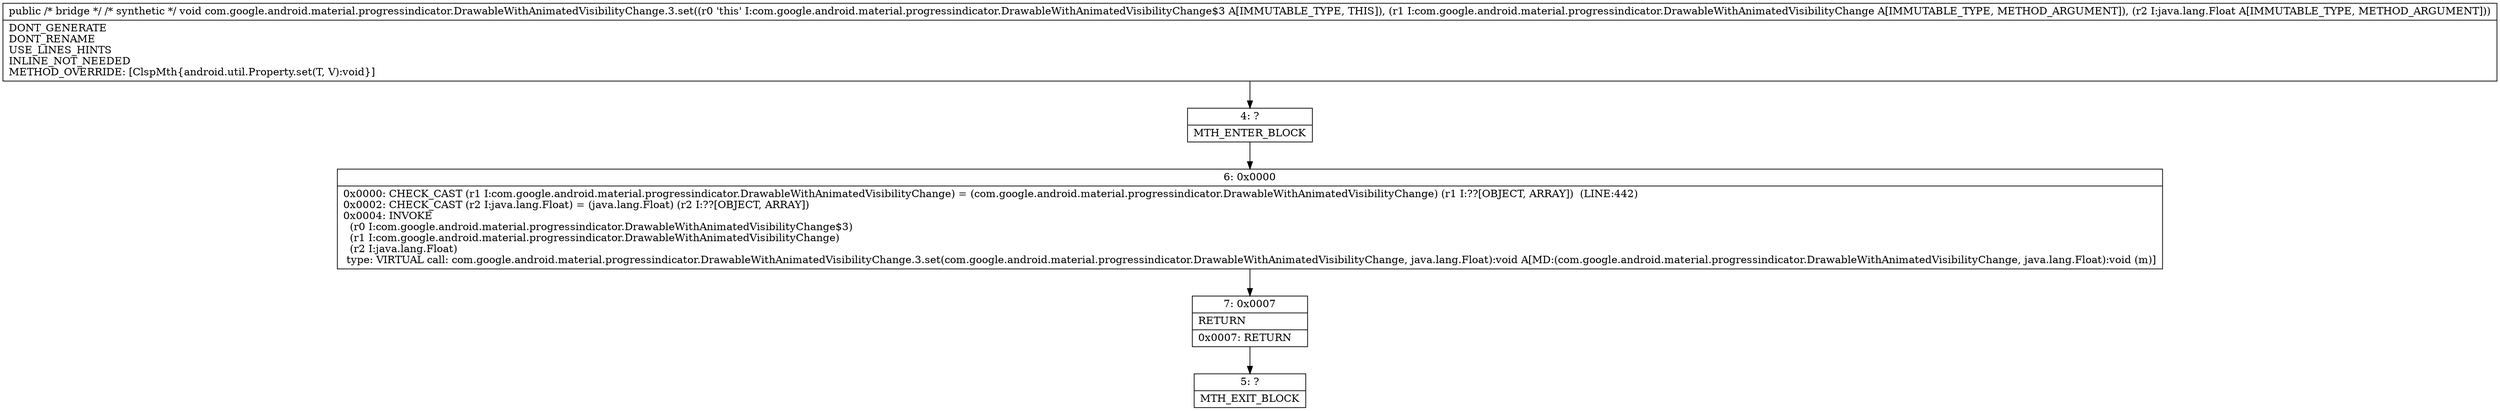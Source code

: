 digraph "CFG forcom.google.android.material.progressindicator.DrawableWithAnimatedVisibilityChange.3.set(Ljava\/lang\/Object;Ljava\/lang\/Object;)V" {
Node_4 [shape=record,label="{4\:\ ?|MTH_ENTER_BLOCK\l}"];
Node_6 [shape=record,label="{6\:\ 0x0000|0x0000: CHECK_CAST (r1 I:com.google.android.material.progressindicator.DrawableWithAnimatedVisibilityChange) = (com.google.android.material.progressindicator.DrawableWithAnimatedVisibilityChange) (r1 I:??[OBJECT, ARRAY])  (LINE:442)\l0x0002: CHECK_CAST (r2 I:java.lang.Float) = (java.lang.Float) (r2 I:??[OBJECT, ARRAY]) \l0x0004: INVOKE  \l  (r0 I:com.google.android.material.progressindicator.DrawableWithAnimatedVisibilityChange$3)\l  (r1 I:com.google.android.material.progressindicator.DrawableWithAnimatedVisibilityChange)\l  (r2 I:java.lang.Float)\l type: VIRTUAL call: com.google.android.material.progressindicator.DrawableWithAnimatedVisibilityChange.3.set(com.google.android.material.progressindicator.DrawableWithAnimatedVisibilityChange, java.lang.Float):void A[MD:(com.google.android.material.progressindicator.DrawableWithAnimatedVisibilityChange, java.lang.Float):void (m)]\l}"];
Node_7 [shape=record,label="{7\:\ 0x0007|RETURN\l|0x0007: RETURN   \l}"];
Node_5 [shape=record,label="{5\:\ ?|MTH_EXIT_BLOCK\l}"];
MethodNode[shape=record,label="{public \/* bridge *\/ \/* synthetic *\/ void com.google.android.material.progressindicator.DrawableWithAnimatedVisibilityChange.3.set((r0 'this' I:com.google.android.material.progressindicator.DrawableWithAnimatedVisibilityChange$3 A[IMMUTABLE_TYPE, THIS]), (r1 I:com.google.android.material.progressindicator.DrawableWithAnimatedVisibilityChange A[IMMUTABLE_TYPE, METHOD_ARGUMENT]), (r2 I:java.lang.Float A[IMMUTABLE_TYPE, METHOD_ARGUMENT]))  | DONT_GENERATE\lDONT_RENAME\lUSE_LINES_HINTS\lINLINE_NOT_NEEDED\lMETHOD_OVERRIDE: [ClspMth\{android.util.Property.set(T, V):void\}]\l}"];
MethodNode -> Node_4;Node_4 -> Node_6;
Node_6 -> Node_7;
Node_7 -> Node_5;
}

